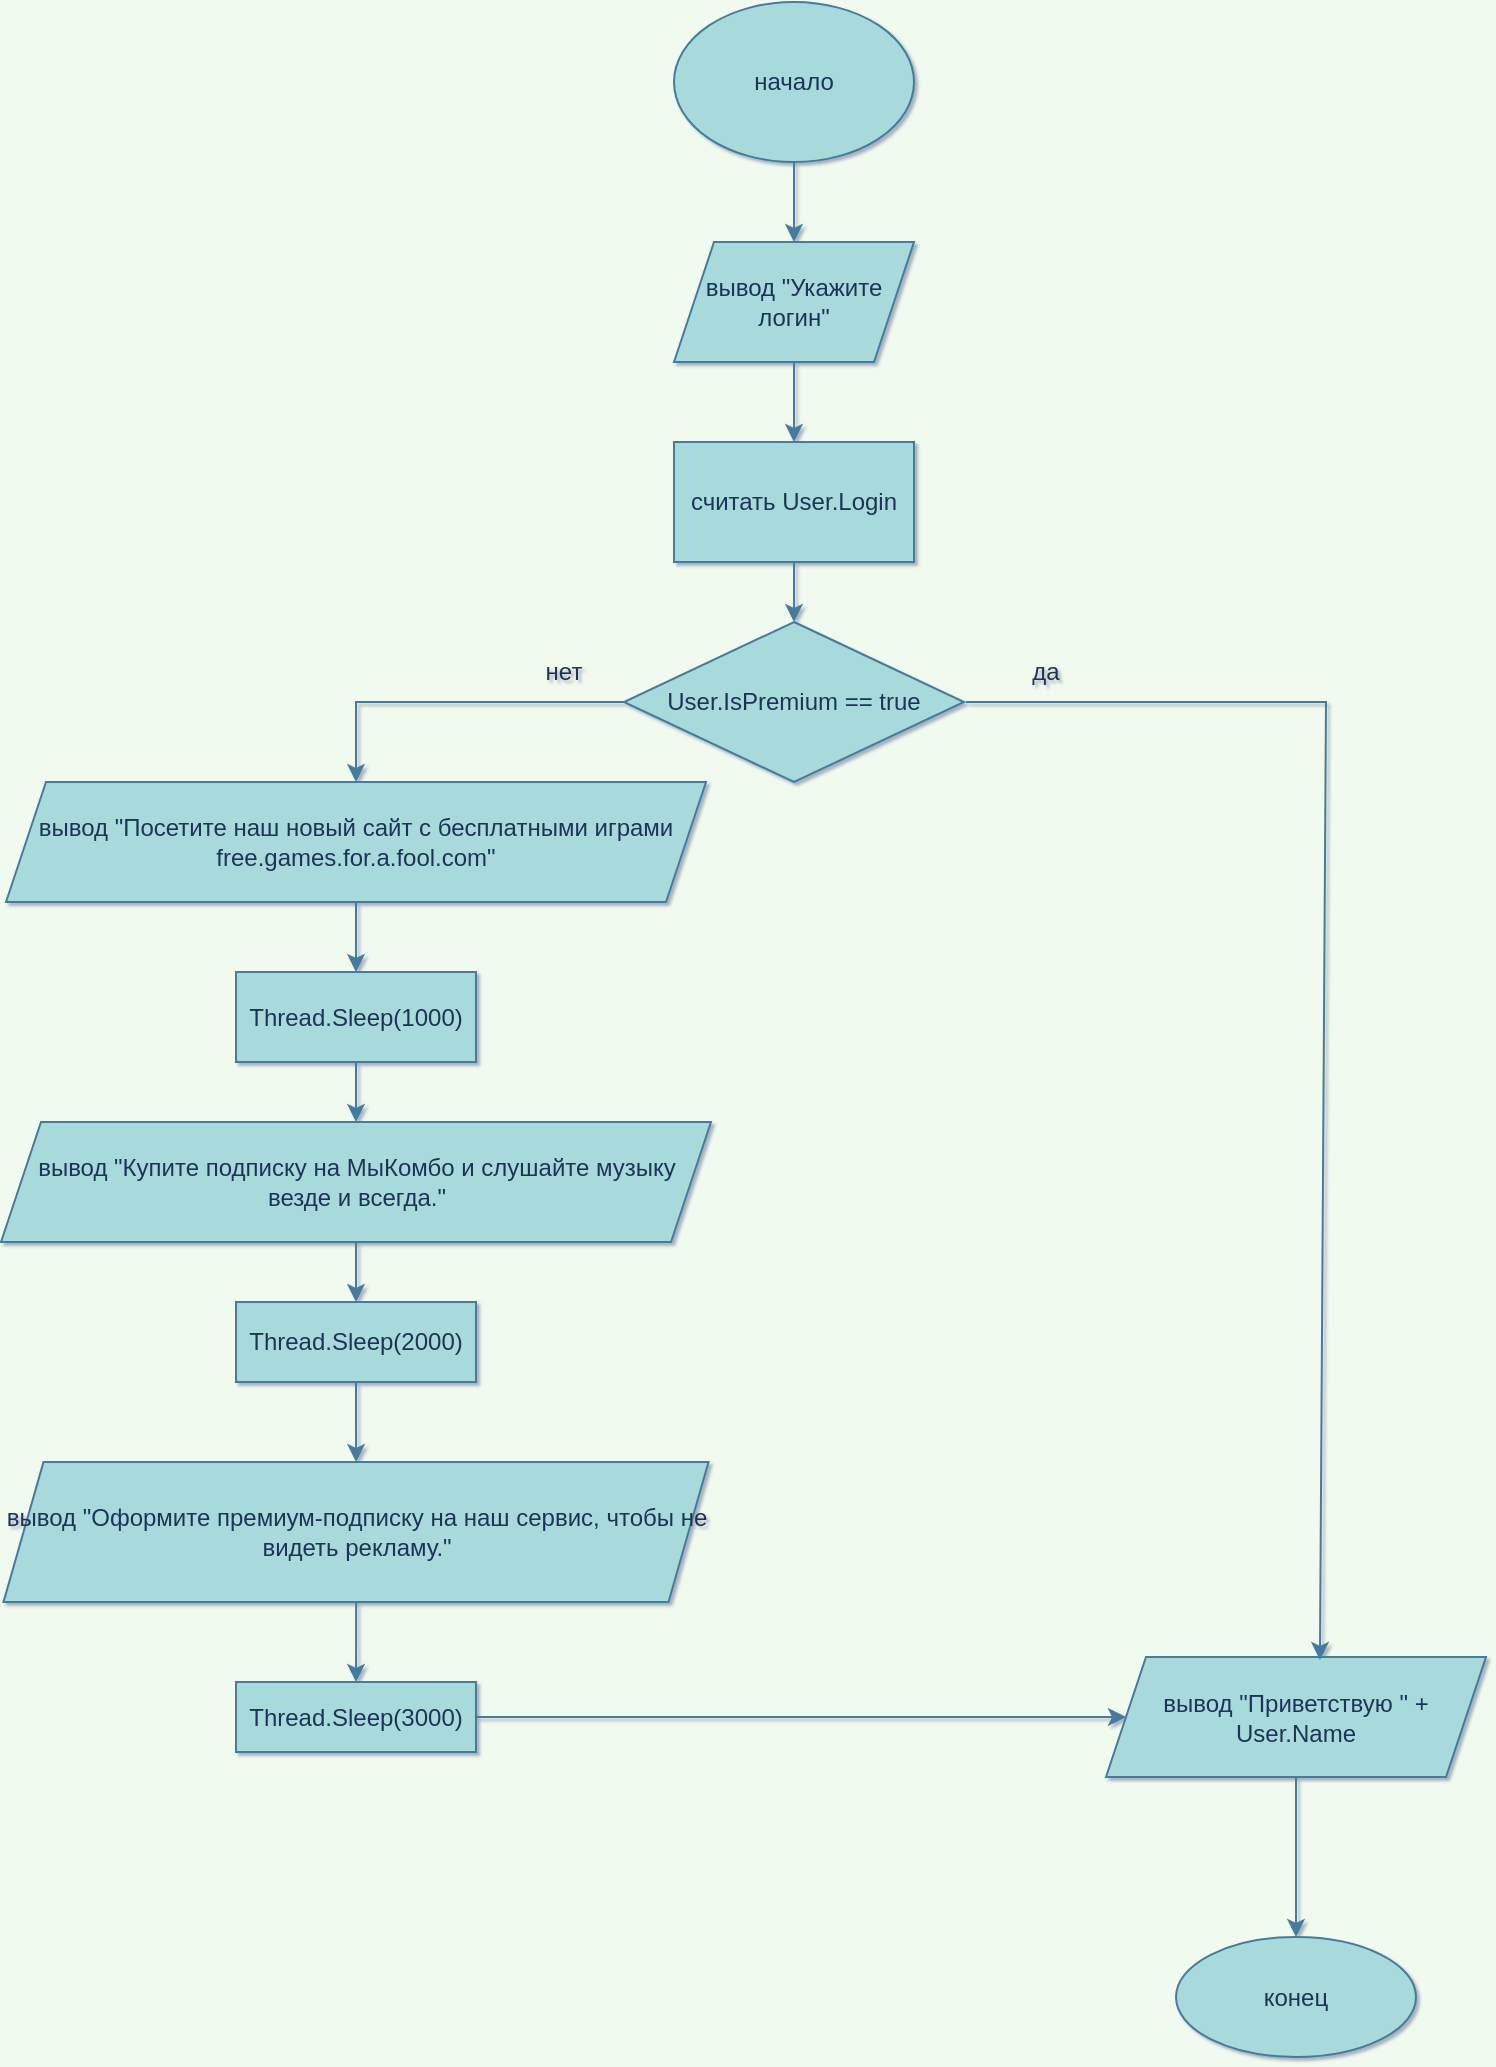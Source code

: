 <mxfile version="20.6.2" type="github">
  <diagram id="C5RBs43oDa-KdzZeNtuy" name="Page-1">
    <mxGraphModel dx="1422" dy="737" grid="1" gridSize="10" guides="1" tooltips="1" connect="1" arrows="1" fold="1" page="1" pageScale="1" pageWidth="827" pageHeight="1169" background="#F1FAEE" math="0" shadow="1">
      <root>
        <mxCell id="WIyWlLk6GJQsqaUBKTNV-0" />
        <mxCell id="WIyWlLk6GJQsqaUBKTNV-1" parent="WIyWlLk6GJQsqaUBKTNV-0" />
        <mxCell id="h4uFp4v9oARdykIwXIdX-3" style="edgeStyle=orthogonalEdgeStyle;rounded=0;orthogonalLoop=1;jettySize=auto;html=1;exitX=0.5;exitY=1;exitDx=0;exitDy=0;entryX=0.5;entryY=0;entryDx=0;entryDy=0;labelBackgroundColor=#F1FAEE;strokeColor=#457B9D;fontColor=#1D3557;" edge="1" parent="WIyWlLk6GJQsqaUBKTNV-1" source="h4uFp4v9oARdykIwXIdX-0" target="h4uFp4v9oARdykIwXIdX-1">
          <mxGeometry relative="1" as="geometry" />
        </mxCell>
        <mxCell id="h4uFp4v9oARdykIwXIdX-0" value="начало" style="ellipse;whiteSpace=wrap;html=1;rounded=0;fillColor=#A8DADC;strokeColor=#457B9D;fontColor=#1D3557;" vertex="1" parent="WIyWlLk6GJQsqaUBKTNV-1">
          <mxGeometry x="354" y="40" width="120" height="80" as="geometry" />
        </mxCell>
        <mxCell id="h4uFp4v9oARdykIwXIdX-5" value="" style="edgeStyle=orthogonalEdgeStyle;rounded=0;orthogonalLoop=1;jettySize=auto;html=1;labelBackgroundColor=#F1FAEE;strokeColor=#457B9D;fontColor=#1D3557;" edge="1" parent="WIyWlLk6GJQsqaUBKTNV-1" source="h4uFp4v9oARdykIwXIdX-1" target="h4uFp4v9oARdykIwXIdX-4">
          <mxGeometry relative="1" as="geometry" />
        </mxCell>
        <mxCell id="h4uFp4v9oARdykIwXIdX-1" value="вывод &quot;Укажите логин&quot;" style="shape=parallelogram;perimeter=parallelogramPerimeter;whiteSpace=wrap;html=1;fixedSize=1;rounded=0;fillColor=#A8DADC;strokeColor=#457B9D;fontColor=#1D3557;" vertex="1" parent="WIyWlLk6GJQsqaUBKTNV-1">
          <mxGeometry x="354" y="160" width="120" height="60" as="geometry" />
        </mxCell>
        <mxCell id="h4uFp4v9oARdykIwXIdX-7" value="" style="edgeStyle=orthogonalEdgeStyle;rounded=0;orthogonalLoop=1;jettySize=auto;html=1;labelBackgroundColor=#F1FAEE;strokeColor=#457B9D;fontColor=#1D3557;" edge="1" parent="WIyWlLk6GJQsqaUBKTNV-1" source="h4uFp4v9oARdykIwXIdX-4" target="h4uFp4v9oARdykIwXIdX-6">
          <mxGeometry relative="1" as="geometry" />
        </mxCell>
        <mxCell id="h4uFp4v9oARdykIwXIdX-4" value="считать User.Login" style="rounded=0;whiteSpace=wrap;html=1;fillColor=#A8DADC;strokeColor=#457B9D;fontColor=#1D3557;" vertex="1" parent="WIyWlLk6GJQsqaUBKTNV-1">
          <mxGeometry x="354" y="260" width="120" height="60" as="geometry" />
        </mxCell>
        <mxCell id="h4uFp4v9oARdykIwXIdX-6" value="User.IsPremium == true" style="rhombus;whiteSpace=wrap;html=1;rounded=0;fillColor=#A8DADC;strokeColor=#457B9D;fontColor=#1D3557;" vertex="1" parent="WIyWlLk6GJQsqaUBKTNV-1">
          <mxGeometry x="329" y="350" width="170" height="80" as="geometry" />
        </mxCell>
        <mxCell id="h4uFp4v9oARdykIwXIdX-15" value="" style="edgeStyle=orthogonalEdgeStyle;rounded=0;orthogonalLoop=1;jettySize=auto;html=1;labelBackgroundColor=#F1FAEE;strokeColor=#457B9D;fontColor=#1D3557;" edge="1" parent="WIyWlLk6GJQsqaUBKTNV-1" source="h4uFp4v9oARdykIwXIdX-10" target="h4uFp4v9oARdykIwXIdX-14">
          <mxGeometry relative="1" as="geometry" />
        </mxCell>
        <mxCell id="h4uFp4v9oARdykIwXIdX-10" value="вывод &quot;Посетите наш новый сайт с бесплатными играми free.games.for.a.fool.com&quot;" style="shape=parallelogram;perimeter=parallelogramPerimeter;whiteSpace=wrap;html=1;fixedSize=1;rounded=0;fillColor=#A8DADC;strokeColor=#457B9D;fontColor=#1D3557;" vertex="1" parent="WIyWlLk6GJQsqaUBKTNV-1">
          <mxGeometry x="20" y="430" width="350" height="60" as="geometry" />
        </mxCell>
        <mxCell id="h4uFp4v9oARdykIwXIdX-11" value="" style="endArrow=classic;html=1;rounded=0;exitX=0;exitY=0.5;exitDx=0;exitDy=0;entryX=0.5;entryY=0;entryDx=0;entryDy=0;labelBackgroundColor=#F1FAEE;strokeColor=#457B9D;fontColor=#1D3557;" edge="1" parent="WIyWlLk6GJQsqaUBKTNV-1" source="h4uFp4v9oARdykIwXIdX-6" target="h4uFp4v9oARdykIwXIdX-10">
          <mxGeometry width="50" height="50" relative="1" as="geometry">
            <mxPoint x="220" y="410" as="sourcePoint" />
            <mxPoint x="270" y="360" as="targetPoint" />
            <Array as="points">
              <mxPoint x="195" y="390" />
            </Array>
          </mxGeometry>
        </mxCell>
        <mxCell id="h4uFp4v9oARdykIwXIdX-14" value="Thread.Sleep(1000)" style="whiteSpace=wrap;html=1;rounded=0;fillColor=#A8DADC;strokeColor=#457B9D;fontColor=#1D3557;" vertex="1" parent="WIyWlLk6GJQsqaUBKTNV-1">
          <mxGeometry x="135" y="525" width="120" height="45" as="geometry" />
        </mxCell>
        <mxCell id="h4uFp4v9oARdykIwXIdX-19" value="" style="edgeStyle=orthogonalEdgeStyle;rounded=0;orthogonalLoop=1;jettySize=auto;html=1;labelBackgroundColor=#F1FAEE;strokeColor=#457B9D;fontColor=#1D3557;" edge="1" parent="WIyWlLk6GJQsqaUBKTNV-1" source="h4uFp4v9oARdykIwXIdX-16" target="h4uFp4v9oARdykIwXIdX-18">
          <mxGeometry relative="1" as="geometry" />
        </mxCell>
        <mxCell id="h4uFp4v9oARdykIwXIdX-16" value="вывод &quot;Купите подписку на МыКомбо и слушайте музыку везде и всегда.&quot;" style="shape=parallelogram;perimeter=parallelogramPerimeter;whiteSpace=wrap;html=1;fixedSize=1;rounded=0;fillColor=#A8DADC;strokeColor=#457B9D;fontColor=#1D3557;" vertex="1" parent="WIyWlLk6GJQsqaUBKTNV-1">
          <mxGeometry x="17.5" y="600" width="355" height="60" as="geometry" />
        </mxCell>
        <mxCell id="h4uFp4v9oARdykIwXIdX-17" value="" style="endArrow=classic;html=1;rounded=0;exitX=0.5;exitY=1;exitDx=0;exitDy=0;entryX=0.5;entryY=0;entryDx=0;entryDy=0;labelBackgroundColor=#F1FAEE;strokeColor=#457B9D;fontColor=#1D3557;" edge="1" parent="WIyWlLk6GJQsqaUBKTNV-1" source="h4uFp4v9oARdykIwXIdX-14" target="h4uFp4v9oARdykIwXIdX-16">
          <mxGeometry width="50" height="50" relative="1" as="geometry">
            <mxPoint x="380" y="610" as="sourcePoint" />
            <mxPoint x="430" y="560" as="targetPoint" />
          </mxGeometry>
        </mxCell>
        <mxCell id="h4uFp4v9oARdykIwXIdX-22" value="" style="edgeStyle=orthogonalEdgeStyle;rounded=0;orthogonalLoop=1;jettySize=auto;html=1;strokeColor=#457B9D;fontColor=#1D3557;fillColor=#A8DADC;" edge="1" parent="WIyWlLk6GJQsqaUBKTNV-1" source="h4uFp4v9oARdykIwXIdX-18" target="h4uFp4v9oARdykIwXIdX-20">
          <mxGeometry relative="1" as="geometry" />
        </mxCell>
        <mxCell id="h4uFp4v9oARdykIwXIdX-18" value="Thread.Sleep(2000)" style="whiteSpace=wrap;html=1;rounded=0;fillColor=#A8DADC;strokeColor=#457B9D;fontColor=#1D3557;" vertex="1" parent="WIyWlLk6GJQsqaUBKTNV-1">
          <mxGeometry x="135" y="690" width="120" height="40" as="geometry" />
        </mxCell>
        <mxCell id="h4uFp4v9oARdykIwXIdX-24" value="" style="edgeStyle=orthogonalEdgeStyle;rounded=0;orthogonalLoop=1;jettySize=auto;html=1;strokeColor=#457B9D;fontColor=#1D3557;fillColor=#A8DADC;" edge="1" parent="WIyWlLk6GJQsqaUBKTNV-1" source="h4uFp4v9oARdykIwXIdX-20" target="h4uFp4v9oARdykIwXIdX-23">
          <mxGeometry relative="1" as="geometry" />
        </mxCell>
        <mxCell id="h4uFp4v9oARdykIwXIdX-20" value="вывод &quot;Оформите премиум-подписку на наш сервис, чтобы не видеть рекламу.&quot;" style="shape=parallelogram;perimeter=parallelogramPerimeter;whiteSpace=wrap;html=1;fixedSize=1;strokeColor=#457B9D;fontColor=#1D3557;fillColor=#A8DADC;" vertex="1" parent="WIyWlLk6GJQsqaUBKTNV-1">
          <mxGeometry x="18.75" y="770" width="352.5" height="70" as="geometry" />
        </mxCell>
        <mxCell id="h4uFp4v9oARdykIwXIdX-26" value="" style="edgeStyle=orthogonalEdgeStyle;rounded=0;orthogonalLoop=1;jettySize=auto;html=1;strokeColor=#457B9D;fontColor=#1D3557;fillColor=#A8DADC;" edge="1" parent="WIyWlLk6GJQsqaUBKTNV-1" source="h4uFp4v9oARdykIwXIdX-23" target="h4uFp4v9oARdykIwXIdX-25">
          <mxGeometry relative="1" as="geometry" />
        </mxCell>
        <mxCell id="h4uFp4v9oARdykIwXIdX-23" value="Thread.Sleep(3000)" style="whiteSpace=wrap;html=1;fillColor=#A8DADC;strokeColor=#457B9D;fontColor=#1D3557;" vertex="1" parent="WIyWlLk6GJQsqaUBKTNV-1">
          <mxGeometry x="135" y="880" width="120" height="35" as="geometry" />
        </mxCell>
        <mxCell id="h4uFp4v9oARdykIwXIdX-28" value="" style="edgeStyle=orthogonalEdgeStyle;rounded=0;orthogonalLoop=1;jettySize=auto;html=1;strokeColor=#457B9D;fontColor=#1D3557;fillColor=#A8DADC;" edge="1" parent="WIyWlLk6GJQsqaUBKTNV-1" source="h4uFp4v9oARdykIwXIdX-25" target="h4uFp4v9oARdykIwXIdX-27">
          <mxGeometry relative="1" as="geometry" />
        </mxCell>
        <mxCell id="h4uFp4v9oARdykIwXIdX-25" value="вывод &quot;Приветствую &quot; + User.Name" style="shape=parallelogram;perimeter=parallelogramPerimeter;whiteSpace=wrap;html=1;fixedSize=1;fillColor=#A8DADC;strokeColor=#457B9D;fontColor=#1D3557;" vertex="1" parent="WIyWlLk6GJQsqaUBKTNV-1">
          <mxGeometry x="570" y="867.5" width="190" height="60" as="geometry" />
        </mxCell>
        <mxCell id="h4uFp4v9oARdykIwXIdX-27" value="конец" style="ellipse;whiteSpace=wrap;html=1;fillColor=#A8DADC;strokeColor=#457B9D;fontColor=#1D3557;" vertex="1" parent="WIyWlLk6GJQsqaUBKTNV-1">
          <mxGeometry x="605" y="1007.5" width="120" height="60" as="geometry" />
        </mxCell>
        <mxCell id="h4uFp4v9oARdykIwXIdX-29" value="" style="endArrow=classic;html=1;rounded=0;strokeColor=#457B9D;fontColor=#1D3557;fillColor=#A8DADC;entryX=0.563;entryY=0.025;entryDx=0;entryDy=0;entryPerimeter=0;" edge="1" parent="WIyWlLk6GJQsqaUBKTNV-1" target="h4uFp4v9oARdykIwXIdX-25">
          <mxGeometry width="50" height="50" relative="1" as="geometry">
            <mxPoint x="500" y="390" as="sourcePoint" />
            <mxPoint x="600" y="360" as="targetPoint" />
            <Array as="points">
              <mxPoint x="680" y="390" />
            </Array>
          </mxGeometry>
        </mxCell>
        <mxCell id="h4uFp4v9oARdykIwXIdX-30" value="да" style="text;html=1;strokeColor=none;fillColor=none;align=center;verticalAlign=middle;whiteSpace=wrap;rounded=0;fontColor=#1D3557;" vertex="1" parent="WIyWlLk6GJQsqaUBKTNV-1">
          <mxGeometry x="510" y="360" width="60" height="30" as="geometry" />
        </mxCell>
        <mxCell id="h4uFp4v9oARdykIwXIdX-33" value="нет" style="text;html=1;strokeColor=none;fillColor=none;align=center;verticalAlign=middle;whiteSpace=wrap;rounded=0;fontColor=#1D3557;" vertex="1" parent="WIyWlLk6GJQsqaUBKTNV-1">
          <mxGeometry x="269" y="360" width="60" height="30" as="geometry" />
        </mxCell>
      </root>
    </mxGraphModel>
  </diagram>
</mxfile>
